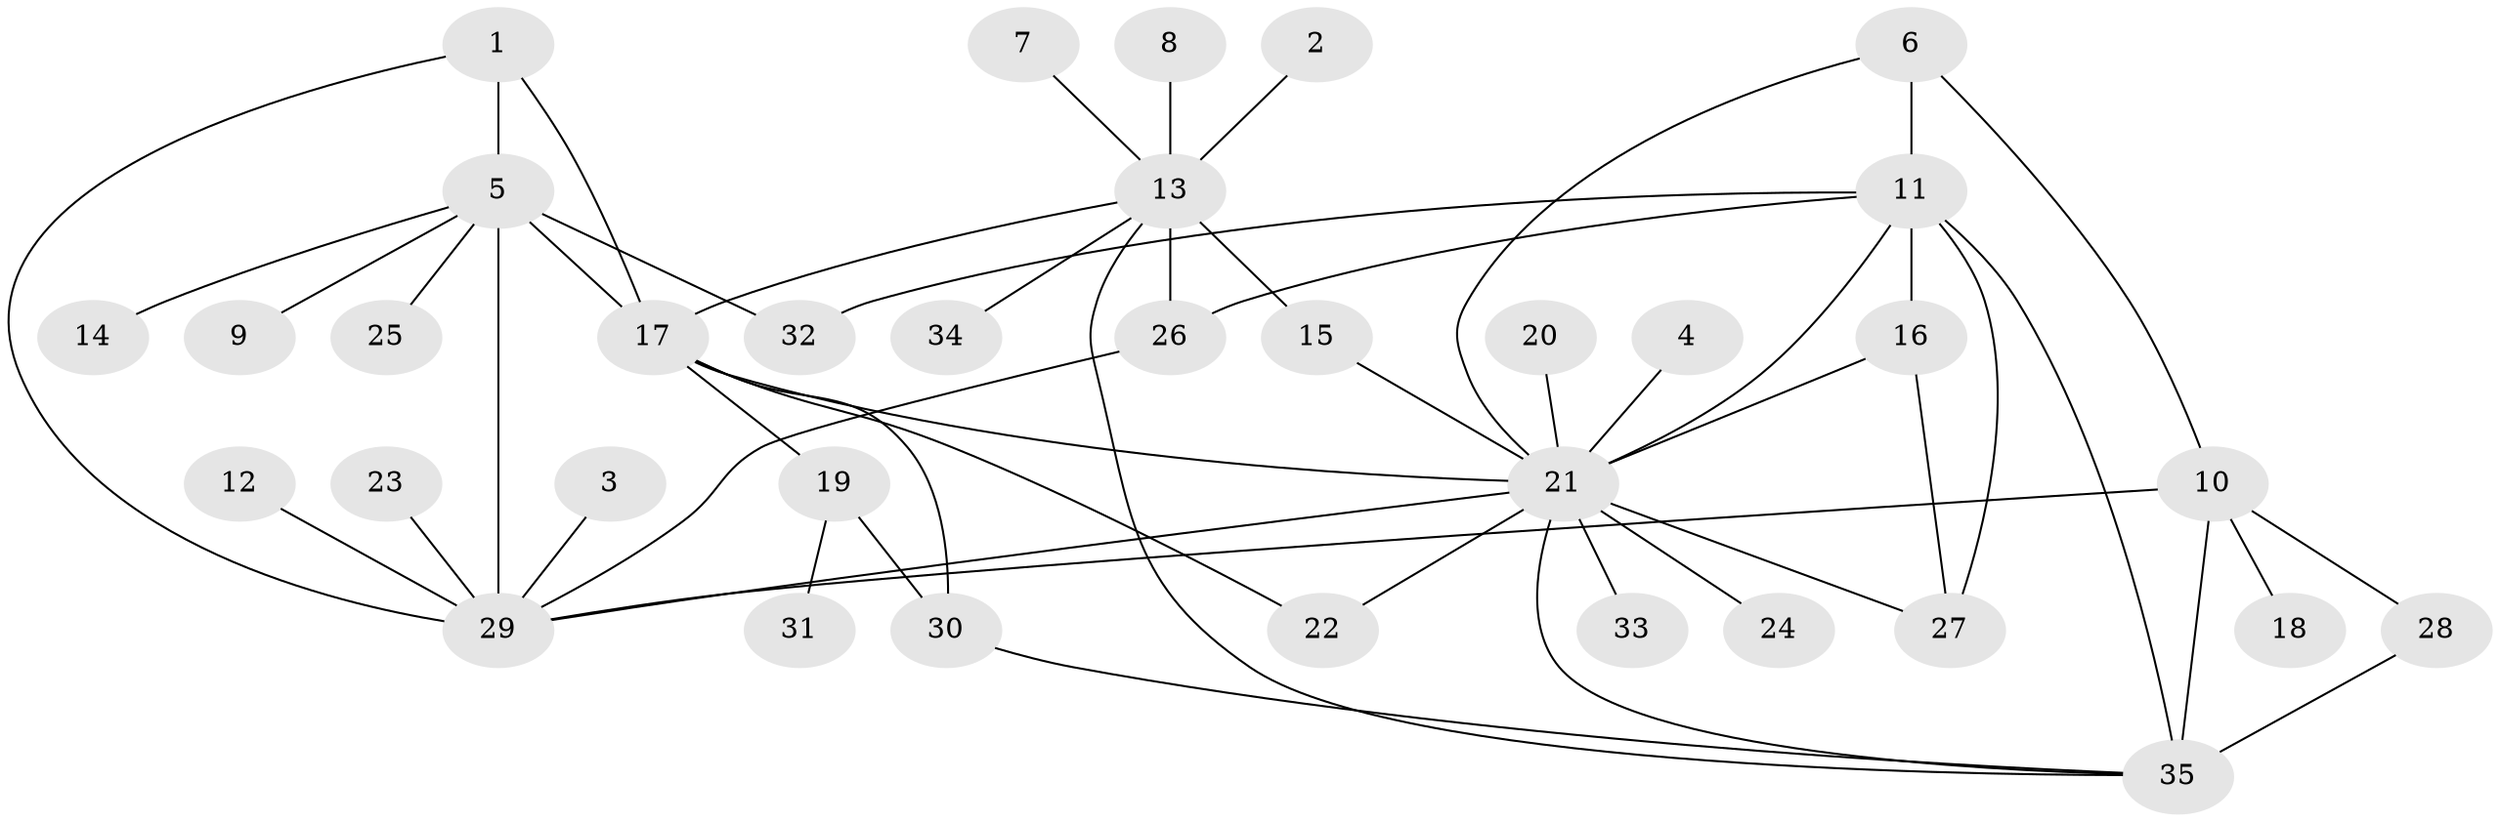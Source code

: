 // original degree distribution, {10: 0.017543859649122806, 4: 0.03508771929824561, 7: 0.043859649122807015, 6: 0.05263157894736842, 8: 0.02631578947368421, 9: 0.03508771929824561, 12: 0.008771929824561403, 5: 0.008771929824561403, 18: 0.008771929824561403, 2: 0.14912280701754385, 1: 0.5701754385964912, 3: 0.043859649122807015}
// Generated by graph-tools (version 1.1) at 2025/37/03/04/25 23:37:35]
// undirected, 35 vertices, 53 edges
graph export_dot {
  node [color=gray90,style=filled];
  1;
  2;
  3;
  4;
  5;
  6;
  7;
  8;
  9;
  10;
  11;
  12;
  13;
  14;
  15;
  16;
  17;
  18;
  19;
  20;
  21;
  22;
  23;
  24;
  25;
  26;
  27;
  28;
  29;
  30;
  31;
  32;
  33;
  34;
  35;
  1 -- 5 [weight=2.0];
  1 -- 17 [weight=1.0];
  1 -- 29 [weight=2.0];
  2 -- 13 [weight=1.0];
  3 -- 29 [weight=1.0];
  4 -- 21 [weight=1.0];
  5 -- 9 [weight=1.0];
  5 -- 14 [weight=1.0];
  5 -- 17 [weight=1.0];
  5 -- 25 [weight=1.0];
  5 -- 29 [weight=4.0];
  5 -- 32 [weight=1.0];
  6 -- 10 [weight=1.0];
  6 -- 11 [weight=1.0];
  6 -- 21 [weight=1.0];
  7 -- 13 [weight=1.0];
  8 -- 13 [weight=1.0];
  10 -- 18 [weight=1.0];
  10 -- 28 [weight=2.0];
  10 -- 29 [weight=1.0];
  10 -- 35 [weight=4.0];
  11 -- 16 [weight=2.0];
  11 -- 21 [weight=2.0];
  11 -- 26 [weight=1.0];
  11 -- 27 [weight=2.0];
  11 -- 32 [weight=1.0];
  11 -- 35 [weight=1.0];
  12 -- 29 [weight=1.0];
  13 -- 15 [weight=1.0];
  13 -- 17 [weight=1.0];
  13 -- 26 [weight=4.0];
  13 -- 34 [weight=1.0];
  13 -- 35 [weight=1.0];
  15 -- 21 [weight=1.0];
  16 -- 21 [weight=1.0];
  16 -- 27 [weight=1.0];
  17 -- 19 [weight=2.0];
  17 -- 21 [weight=1.0];
  17 -- 22 [weight=1.0];
  17 -- 30 [weight=4.0];
  19 -- 30 [weight=2.0];
  19 -- 31 [weight=1.0];
  20 -- 21 [weight=1.0];
  21 -- 22 [weight=1.0];
  21 -- 24 [weight=1.0];
  21 -- 27 [weight=1.0];
  21 -- 29 [weight=1.0];
  21 -- 33 [weight=1.0];
  21 -- 35 [weight=1.0];
  23 -- 29 [weight=1.0];
  26 -- 29 [weight=2.0];
  28 -- 35 [weight=2.0];
  30 -- 35 [weight=2.0];
}
